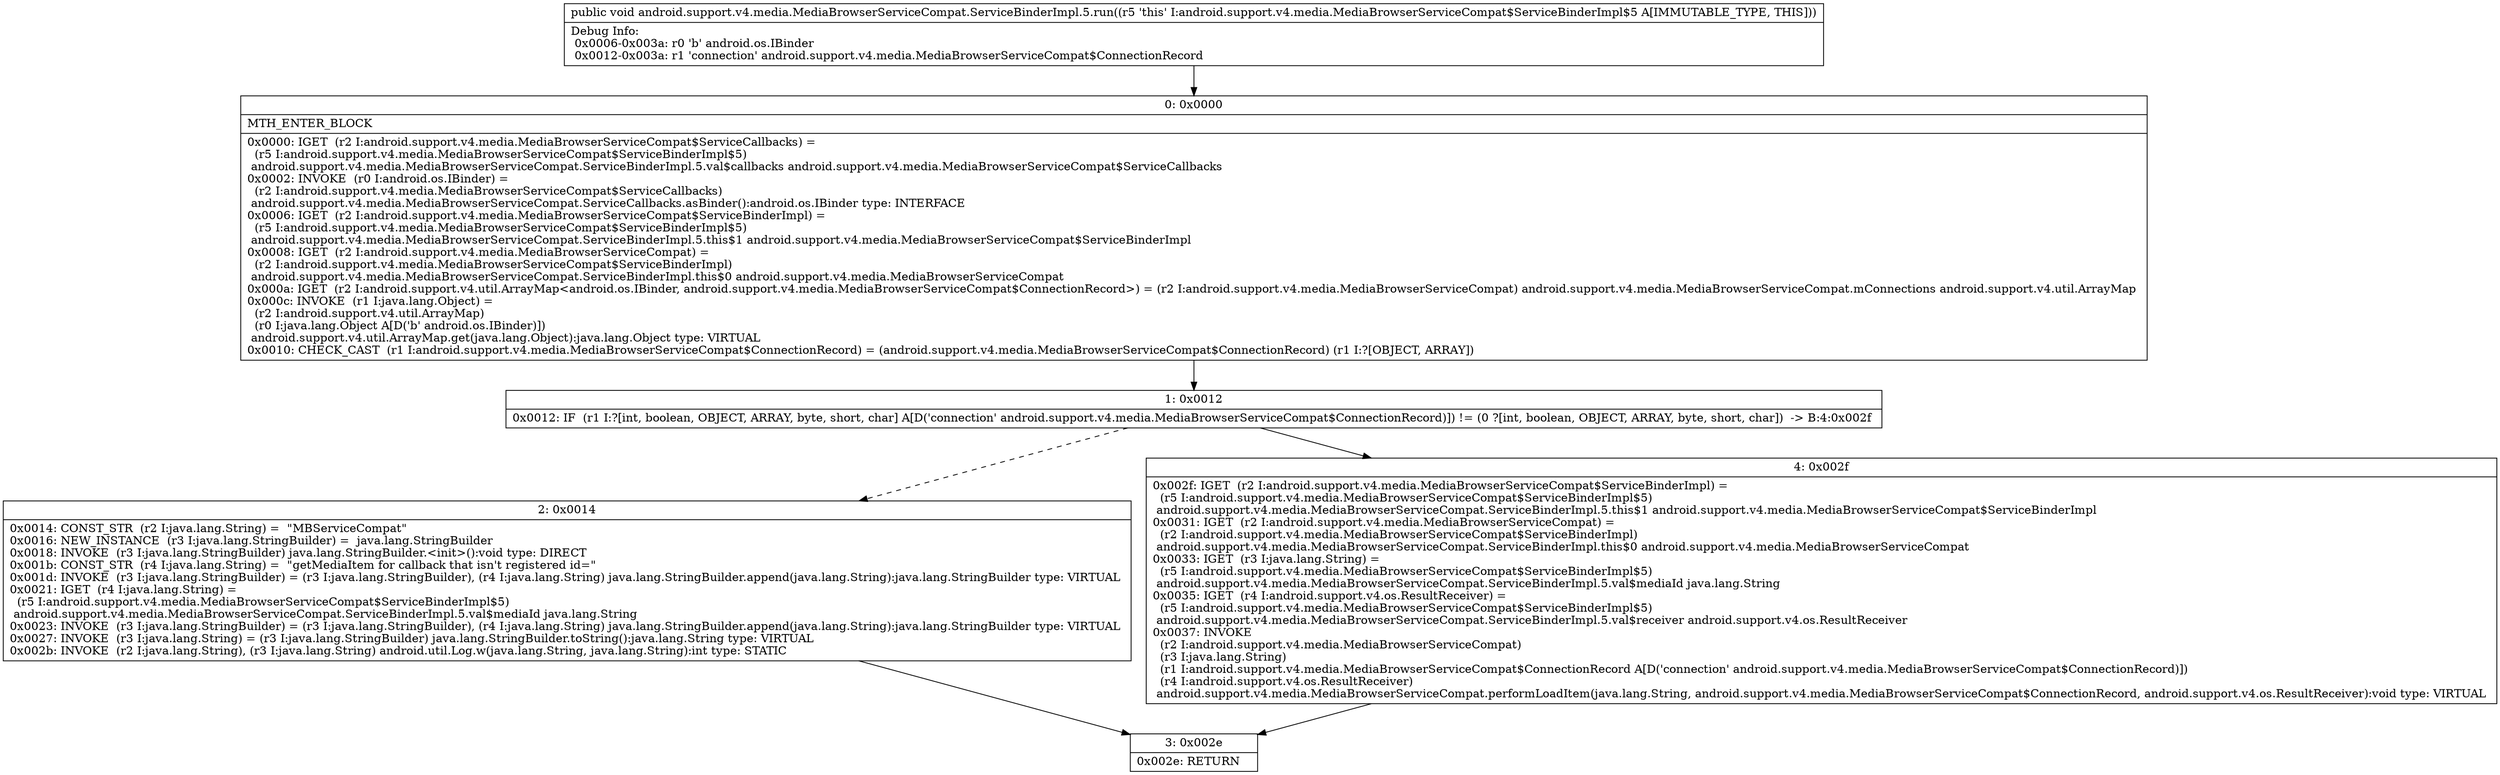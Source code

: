 digraph "CFG forandroid.support.v4.media.MediaBrowserServiceCompat.ServiceBinderImpl.5.run()V" {
Node_0 [shape=record,label="{0\:\ 0x0000|MTH_ENTER_BLOCK\l|0x0000: IGET  (r2 I:android.support.v4.media.MediaBrowserServiceCompat$ServiceCallbacks) = \l  (r5 I:android.support.v4.media.MediaBrowserServiceCompat$ServiceBinderImpl$5)\l android.support.v4.media.MediaBrowserServiceCompat.ServiceBinderImpl.5.val$callbacks android.support.v4.media.MediaBrowserServiceCompat$ServiceCallbacks \l0x0002: INVOKE  (r0 I:android.os.IBinder) = \l  (r2 I:android.support.v4.media.MediaBrowserServiceCompat$ServiceCallbacks)\l android.support.v4.media.MediaBrowserServiceCompat.ServiceCallbacks.asBinder():android.os.IBinder type: INTERFACE \l0x0006: IGET  (r2 I:android.support.v4.media.MediaBrowserServiceCompat$ServiceBinderImpl) = \l  (r5 I:android.support.v4.media.MediaBrowserServiceCompat$ServiceBinderImpl$5)\l android.support.v4.media.MediaBrowserServiceCompat.ServiceBinderImpl.5.this$1 android.support.v4.media.MediaBrowserServiceCompat$ServiceBinderImpl \l0x0008: IGET  (r2 I:android.support.v4.media.MediaBrowserServiceCompat) = \l  (r2 I:android.support.v4.media.MediaBrowserServiceCompat$ServiceBinderImpl)\l android.support.v4.media.MediaBrowserServiceCompat.ServiceBinderImpl.this$0 android.support.v4.media.MediaBrowserServiceCompat \l0x000a: IGET  (r2 I:android.support.v4.util.ArrayMap\<android.os.IBinder, android.support.v4.media.MediaBrowserServiceCompat$ConnectionRecord\>) = (r2 I:android.support.v4.media.MediaBrowserServiceCompat) android.support.v4.media.MediaBrowserServiceCompat.mConnections android.support.v4.util.ArrayMap \l0x000c: INVOKE  (r1 I:java.lang.Object) = \l  (r2 I:android.support.v4.util.ArrayMap)\l  (r0 I:java.lang.Object A[D('b' android.os.IBinder)])\l android.support.v4.util.ArrayMap.get(java.lang.Object):java.lang.Object type: VIRTUAL \l0x0010: CHECK_CAST  (r1 I:android.support.v4.media.MediaBrowserServiceCompat$ConnectionRecord) = (android.support.v4.media.MediaBrowserServiceCompat$ConnectionRecord) (r1 I:?[OBJECT, ARRAY]) \l}"];
Node_1 [shape=record,label="{1\:\ 0x0012|0x0012: IF  (r1 I:?[int, boolean, OBJECT, ARRAY, byte, short, char] A[D('connection' android.support.v4.media.MediaBrowserServiceCompat$ConnectionRecord)]) != (0 ?[int, boolean, OBJECT, ARRAY, byte, short, char])  \-\> B:4:0x002f \l}"];
Node_2 [shape=record,label="{2\:\ 0x0014|0x0014: CONST_STR  (r2 I:java.lang.String) =  \"MBServiceCompat\" \l0x0016: NEW_INSTANCE  (r3 I:java.lang.StringBuilder) =  java.lang.StringBuilder \l0x0018: INVOKE  (r3 I:java.lang.StringBuilder) java.lang.StringBuilder.\<init\>():void type: DIRECT \l0x001b: CONST_STR  (r4 I:java.lang.String) =  \"getMediaItem for callback that isn't registered id=\" \l0x001d: INVOKE  (r3 I:java.lang.StringBuilder) = (r3 I:java.lang.StringBuilder), (r4 I:java.lang.String) java.lang.StringBuilder.append(java.lang.String):java.lang.StringBuilder type: VIRTUAL \l0x0021: IGET  (r4 I:java.lang.String) = \l  (r5 I:android.support.v4.media.MediaBrowserServiceCompat$ServiceBinderImpl$5)\l android.support.v4.media.MediaBrowserServiceCompat.ServiceBinderImpl.5.val$mediaId java.lang.String \l0x0023: INVOKE  (r3 I:java.lang.StringBuilder) = (r3 I:java.lang.StringBuilder), (r4 I:java.lang.String) java.lang.StringBuilder.append(java.lang.String):java.lang.StringBuilder type: VIRTUAL \l0x0027: INVOKE  (r3 I:java.lang.String) = (r3 I:java.lang.StringBuilder) java.lang.StringBuilder.toString():java.lang.String type: VIRTUAL \l0x002b: INVOKE  (r2 I:java.lang.String), (r3 I:java.lang.String) android.util.Log.w(java.lang.String, java.lang.String):int type: STATIC \l}"];
Node_3 [shape=record,label="{3\:\ 0x002e|0x002e: RETURN   \l}"];
Node_4 [shape=record,label="{4\:\ 0x002f|0x002f: IGET  (r2 I:android.support.v4.media.MediaBrowserServiceCompat$ServiceBinderImpl) = \l  (r5 I:android.support.v4.media.MediaBrowserServiceCompat$ServiceBinderImpl$5)\l android.support.v4.media.MediaBrowserServiceCompat.ServiceBinderImpl.5.this$1 android.support.v4.media.MediaBrowserServiceCompat$ServiceBinderImpl \l0x0031: IGET  (r2 I:android.support.v4.media.MediaBrowserServiceCompat) = \l  (r2 I:android.support.v4.media.MediaBrowserServiceCompat$ServiceBinderImpl)\l android.support.v4.media.MediaBrowserServiceCompat.ServiceBinderImpl.this$0 android.support.v4.media.MediaBrowserServiceCompat \l0x0033: IGET  (r3 I:java.lang.String) = \l  (r5 I:android.support.v4.media.MediaBrowserServiceCompat$ServiceBinderImpl$5)\l android.support.v4.media.MediaBrowserServiceCompat.ServiceBinderImpl.5.val$mediaId java.lang.String \l0x0035: IGET  (r4 I:android.support.v4.os.ResultReceiver) = \l  (r5 I:android.support.v4.media.MediaBrowserServiceCompat$ServiceBinderImpl$5)\l android.support.v4.media.MediaBrowserServiceCompat.ServiceBinderImpl.5.val$receiver android.support.v4.os.ResultReceiver \l0x0037: INVOKE  \l  (r2 I:android.support.v4.media.MediaBrowserServiceCompat)\l  (r3 I:java.lang.String)\l  (r1 I:android.support.v4.media.MediaBrowserServiceCompat$ConnectionRecord A[D('connection' android.support.v4.media.MediaBrowserServiceCompat$ConnectionRecord)])\l  (r4 I:android.support.v4.os.ResultReceiver)\l android.support.v4.media.MediaBrowserServiceCompat.performLoadItem(java.lang.String, android.support.v4.media.MediaBrowserServiceCompat$ConnectionRecord, android.support.v4.os.ResultReceiver):void type: VIRTUAL \l}"];
MethodNode[shape=record,label="{public void android.support.v4.media.MediaBrowserServiceCompat.ServiceBinderImpl.5.run((r5 'this' I:android.support.v4.media.MediaBrowserServiceCompat$ServiceBinderImpl$5 A[IMMUTABLE_TYPE, THIS]))  | Debug Info:\l  0x0006\-0x003a: r0 'b' android.os.IBinder\l  0x0012\-0x003a: r1 'connection' android.support.v4.media.MediaBrowserServiceCompat$ConnectionRecord\l}"];
MethodNode -> Node_0;
Node_0 -> Node_1;
Node_1 -> Node_2[style=dashed];
Node_1 -> Node_4;
Node_2 -> Node_3;
Node_4 -> Node_3;
}

